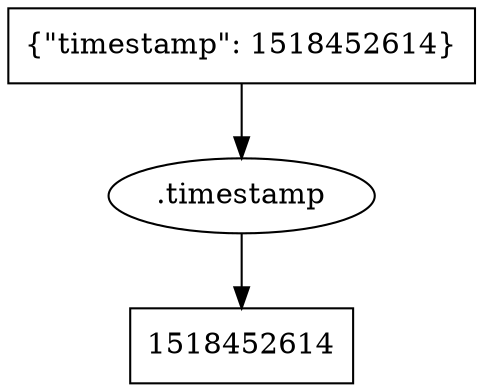 digraph G {
    n1 [label = "{\"timestamp\": 1518452614}", shape = "rect"];
    n2 [label = "1518452614", shape = "rect"];
    filter [label = ".timestamp"];

    n1 -> filter;
    filter -> n2;
}
